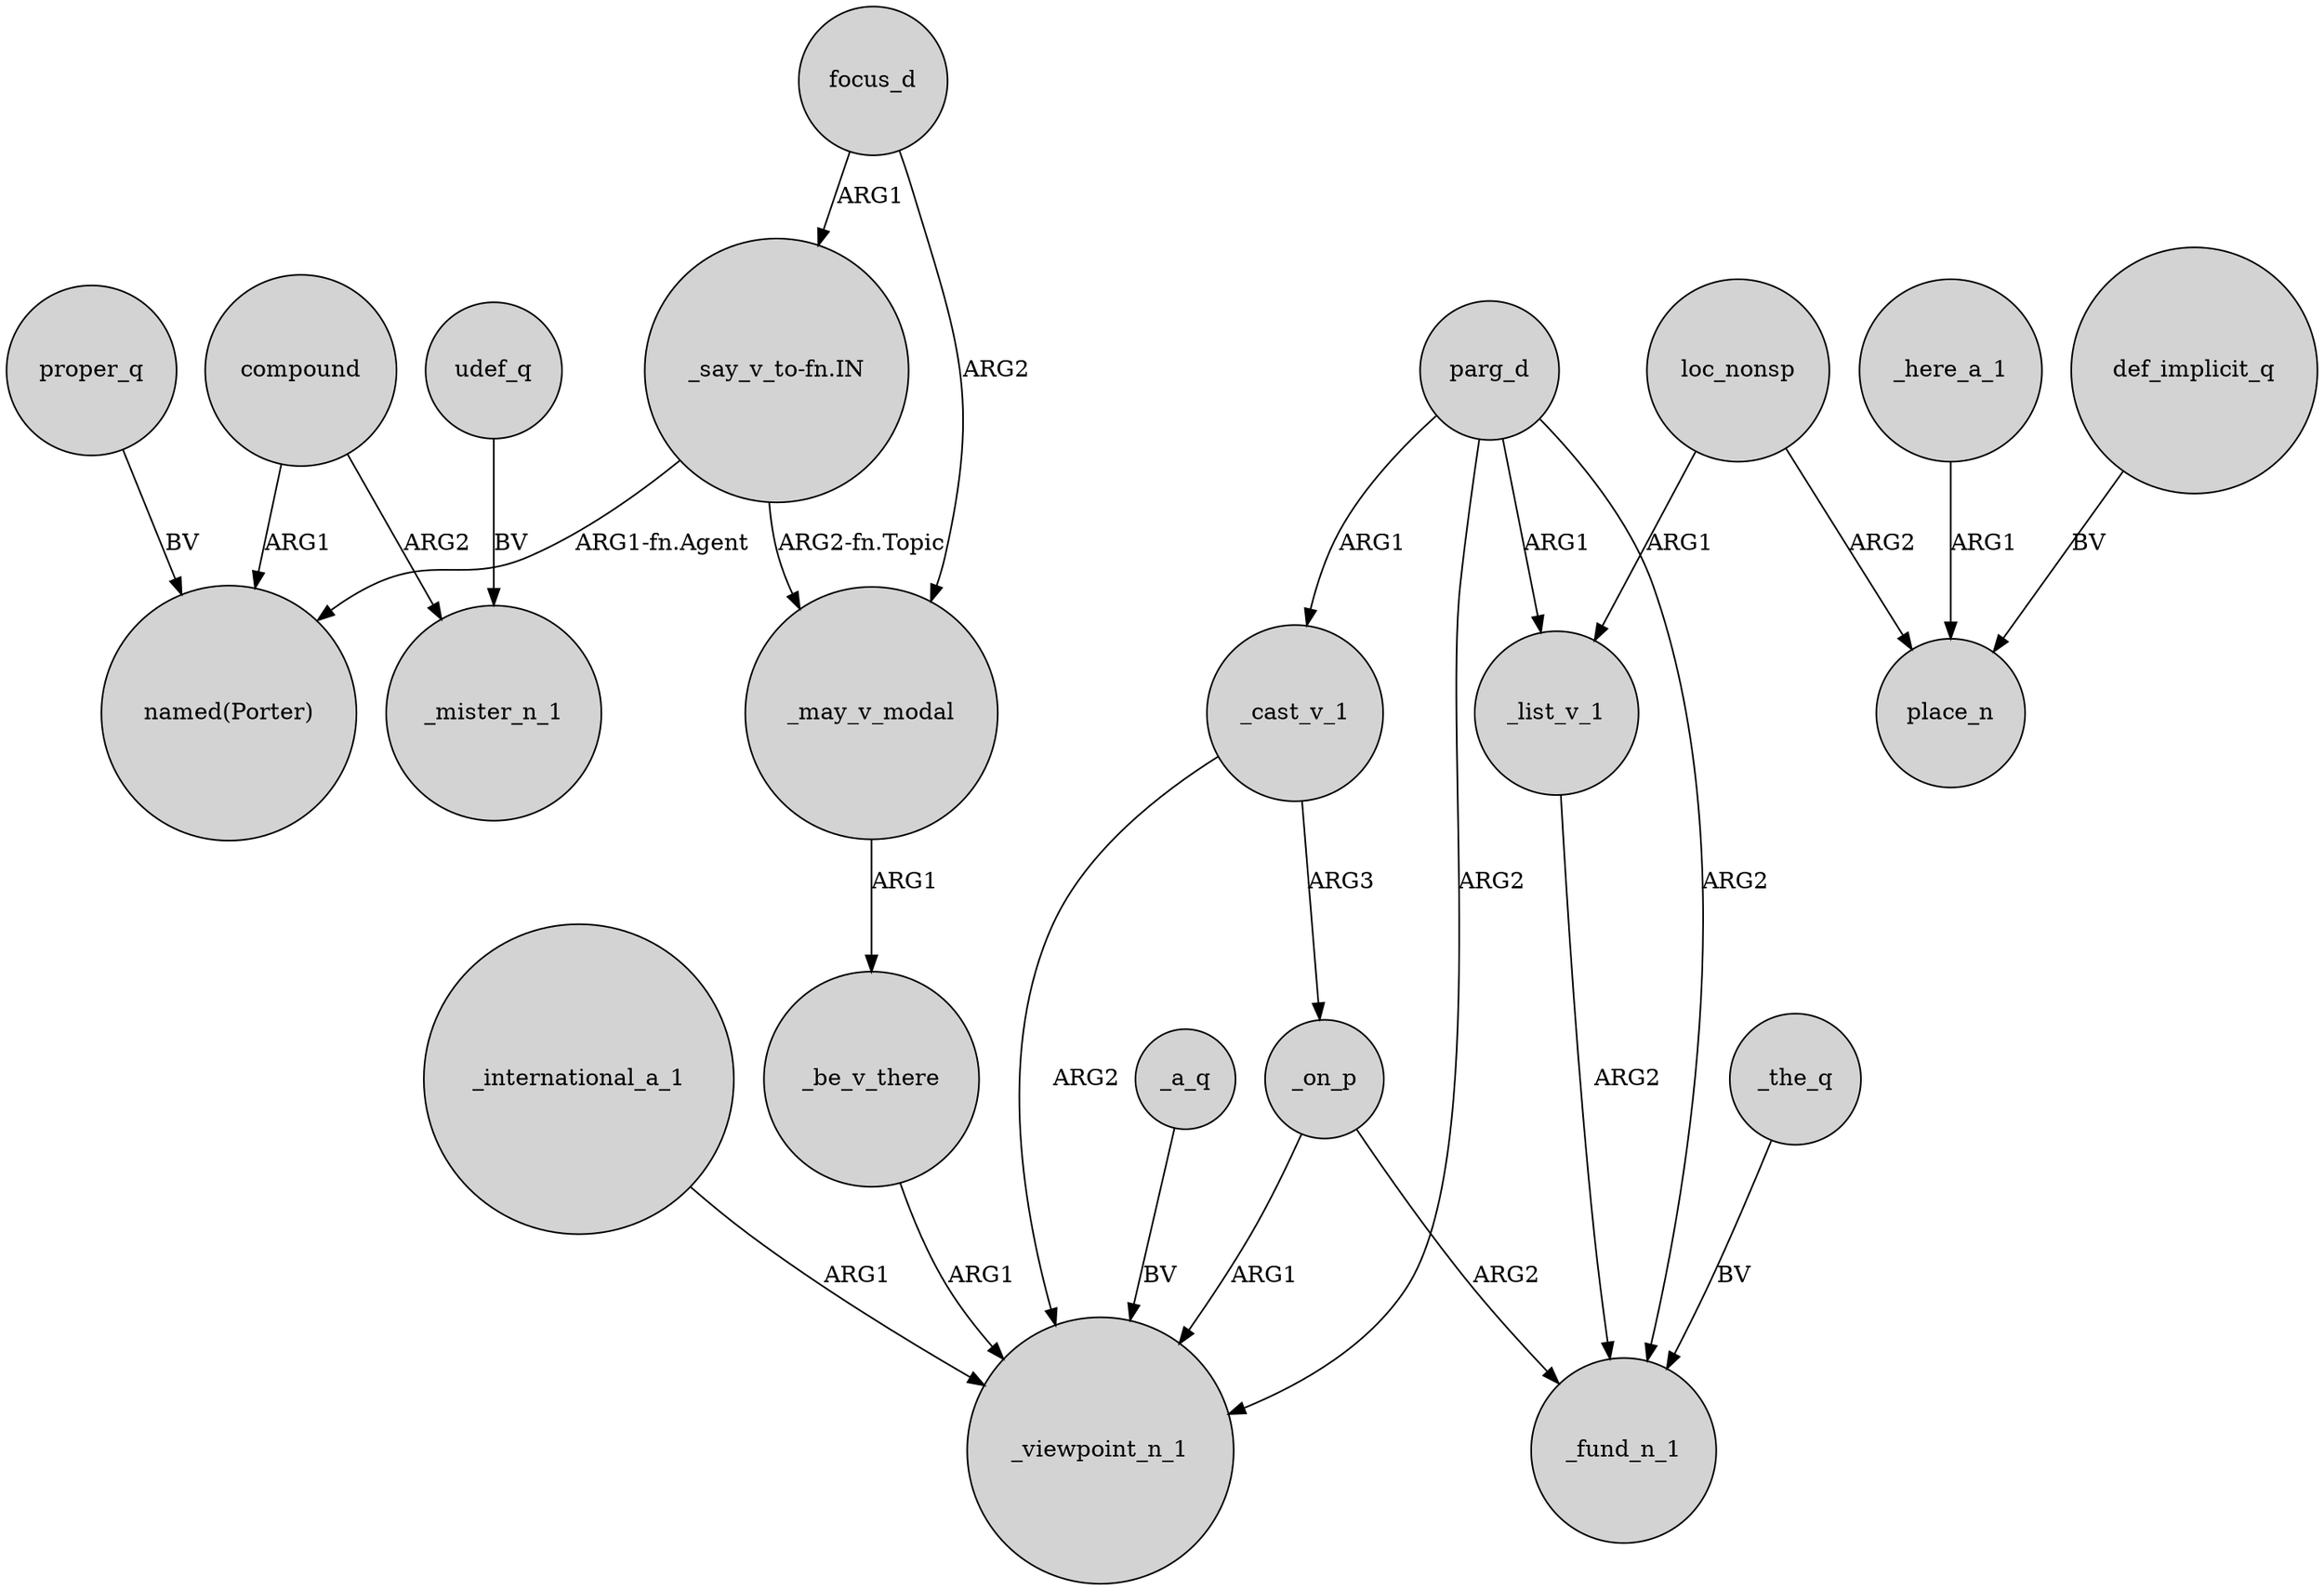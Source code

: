 digraph {
	node [shape=circle style=filled]
	proper_q -> "named(Porter)" [label=BV]
	_cast_v_1 -> _on_p [label=ARG3]
	_here_a_1 -> place_n [label=ARG1]
	_a_q -> _viewpoint_n_1 [label=BV]
	parg_d -> _viewpoint_n_1 [label=ARG2]
	_cast_v_1 -> _viewpoint_n_1 [label=ARG2]
	compound -> _mister_n_1 [label=ARG2]
	focus_d -> _may_v_modal [label=ARG2]
	udef_q -> _mister_n_1 [label=BV]
	parg_d -> _list_v_1 [label=ARG1]
	_on_p -> _viewpoint_n_1 [label=ARG1]
	"_say_v_to-fn.IN" -> "named(Porter)" [label="ARG1-fn.Agent"]
	def_implicit_q -> place_n [label=BV]
	parg_d -> _fund_n_1 [label=ARG2]
	_the_q -> _fund_n_1 [label=BV]
	"_say_v_to-fn.IN" -> _may_v_modal [label="ARG2-fn.Topic"]
	_international_a_1 -> _viewpoint_n_1 [label=ARG1]
	_be_v_there -> _viewpoint_n_1 [label=ARG1]
	compound -> "named(Porter)" [label=ARG1]
	_may_v_modal -> _be_v_there [label=ARG1]
	loc_nonsp -> place_n [label=ARG2]
	_on_p -> _fund_n_1 [label=ARG2]
	_list_v_1 -> _fund_n_1 [label=ARG2]
	loc_nonsp -> _list_v_1 [label=ARG1]
	focus_d -> "_say_v_to-fn.IN" [label=ARG1]
	parg_d -> _cast_v_1 [label=ARG1]
}
